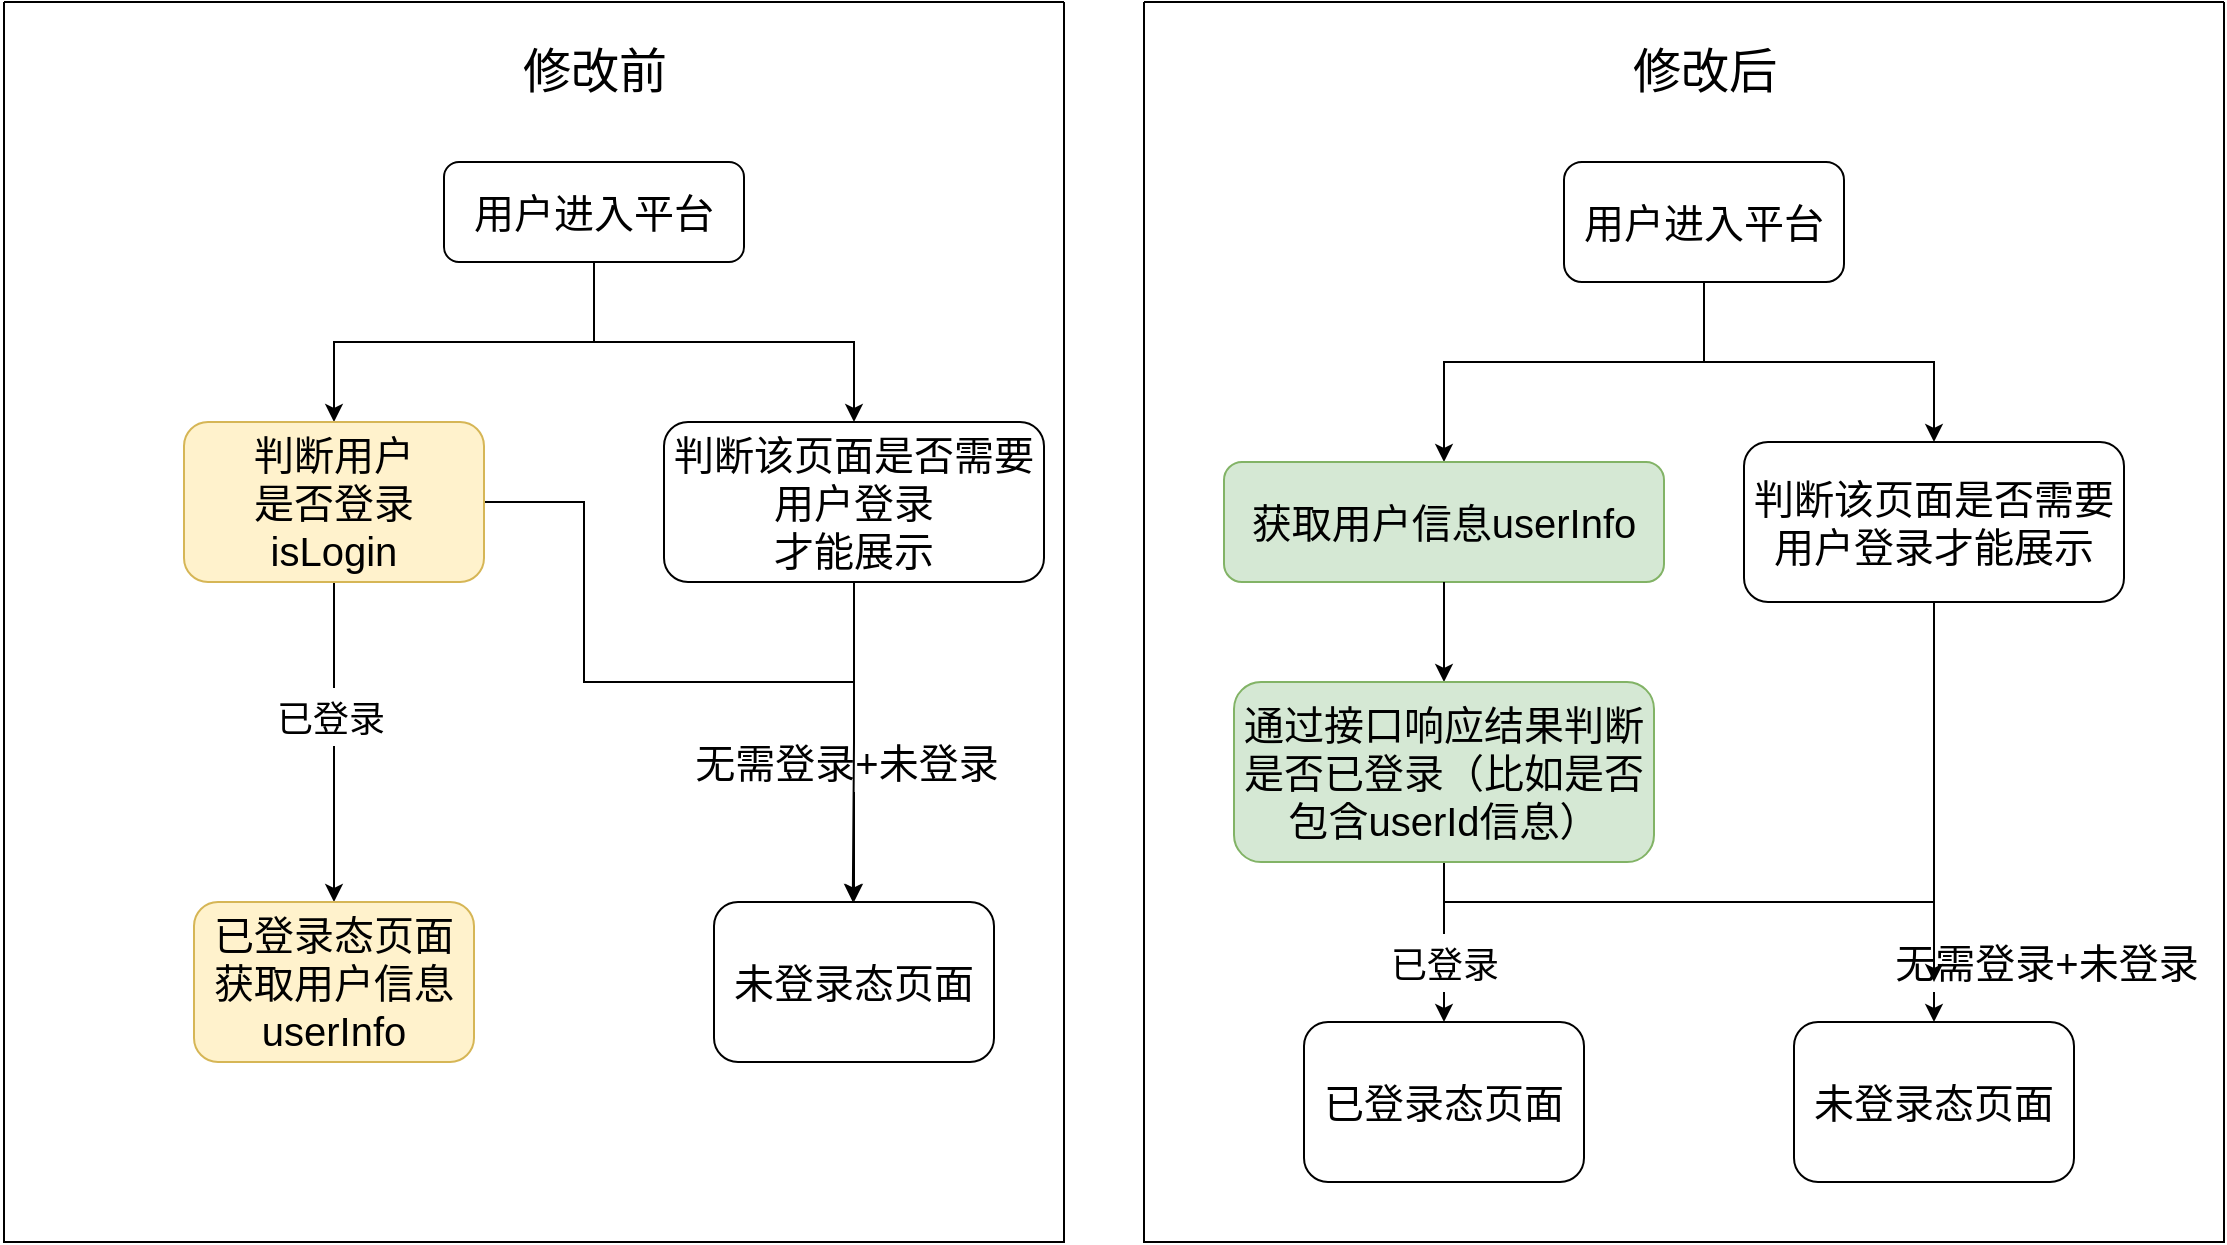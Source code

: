 <mxfile version="16.5.3" type="github">
  <diagram id="prtHgNgQTEPvFCAcTncT" name="Page-1">
    <mxGraphModel dx="3021" dy="1222" grid="1" gridSize="10" guides="1" tooltips="1" connect="1" arrows="1" fold="1" page="1" pageScale="1" pageWidth="827" pageHeight="1169" math="0" shadow="0">
      <root>
        <mxCell id="0" />
        <mxCell id="1" parent="0" />
        <mxCell id="dNxyNK7c78bLwvsdeMH5-11" value="" style="swimlane;html=1;startSize=0;horizontal=1;containerType=tree;glass=0;" parent="1" vertex="1">
          <mxGeometry y="300" width="540" height="620" as="geometry">
            <mxRectangle x="40" y="80" width="50" height="40" as="alternateBounds" />
          </mxGeometry>
        </mxCell>
        <mxCell id="nvPhWu_-otd73POdSfEE-1" value="&lt;font style=&quot;font-size: 20px&quot;&gt;用户进入平台&lt;/font&gt;" style="rounded=1;whiteSpace=wrap;html=1;" vertex="1" parent="dNxyNK7c78bLwvsdeMH5-11">
          <mxGeometry x="210" y="80" width="140" height="60" as="geometry" />
        </mxCell>
        <mxCell id="nvPhWu_-otd73POdSfEE-19" value="&lt;font style=&quot;font-size: 24px&quot;&gt;修改后&lt;/font&gt;" style="text;html=1;align=center;verticalAlign=middle;resizable=0;points=[];autosize=1;strokeColor=none;fillColor=none;fontSize=16;" vertex="1" parent="dNxyNK7c78bLwvsdeMH5-11">
          <mxGeometry x="235" y="20" width="90" height="30" as="geometry" />
        </mxCell>
        <mxCell id="nvPhWu_-otd73POdSfEE-29" value="" style="edgeStyle=orthogonalEdgeStyle;rounded=0;orthogonalLoop=1;jettySize=auto;html=1;" edge="1" source="nvPhWu_-otd73POdSfEE-1" target="nvPhWu_-otd73POdSfEE-30" parent="dNxyNK7c78bLwvsdeMH5-11">
          <mxGeometry relative="1" as="geometry">
            <Array as="points">
              <mxPoint x="280" y="180" />
              <mxPoint x="150" y="180" />
            </Array>
          </mxGeometry>
        </mxCell>
        <mxCell id="nvPhWu_-otd73POdSfEE-46" style="edgeStyle=orthogonalEdgeStyle;rounded=0;orthogonalLoop=1;jettySize=auto;html=1;exitX=0.5;exitY=1;exitDx=0;exitDy=0;fontSize=20;entryX=0.5;entryY=0;entryDx=0;entryDy=0;" edge="1" parent="dNxyNK7c78bLwvsdeMH5-11" source="nvPhWu_-otd73POdSfEE-1" target="nvPhWu_-otd73POdSfEE-31">
          <mxGeometry relative="1" as="geometry">
            <Array as="points" />
          </mxGeometry>
        </mxCell>
        <mxCell id="nvPhWu_-otd73POdSfEE-30" value="&lt;span style=&quot;font-size: 20px&quot;&gt;获取用户信息userInfo&lt;/span&gt;" style="rounded=1;whiteSpace=wrap;html=1;fillColor=#d5e8d4;strokeColor=#82b366;" vertex="1" parent="dNxyNK7c78bLwvsdeMH5-11">
          <mxGeometry x="40" y="230" width="220" height="60" as="geometry" />
        </mxCell>
        <mxCell id="nvPhWu_-otd73POdSfEE-31" value="&lt;span style=&quot;font-size: 20px&quot;&gt;判断该页面是否需要用户登录才能展示&lt;/span&gt;" style="rounded=1;whiteSpace=wrap;html=1;" vertex="1" parent="dNxyNK7c78bLwvsdeMH5-11">
          <mxGeometry x="300" y="220" width="190" height="80" as="geometry" />
        </mxCell>
        <mxCell id="nvPhWu_-otd73POdSfEE-33" value="" style="edgeStyle=orthogonalEdgeStyle;rounded=0;orthogonalLoop=1;jettySize=auto;html=1;" edge="1" target="nvPhWu_-otd73POdSfEE-34" source="nvPhWu_-otd73POdSfEE-30" parent="dNxyNK7c78bLwvsdeMH5-11">
          <mxGeometry relative="1" as="geometry">
            <mxPoint x="220" y="450.0" as="sourcePoint" />
          </mxGeometry>
        </mxCell>
        <mxCell id="nvPhWu_-otd73POdSfEE-43" style="edgeStyle=orthogonalEdgeStyle;rounded=0;orthogonalLoop=1;jettySize=auto;html=1;exitX=0.5;exitY=1;exitDx=0;exitDy=0;entryX=0.5;entryY=0;entryDx=0;entryDy=0;fontSize=20;" edge="1" parent="dNxyNK7c78bLwvsdeMH5-11" source="nvPhWu_-otd73POdSfEE-34" target="nvPhWu_-otd73POdSfEE-39">
          <mxGeometry relative="1" as="geometry">
            <Array as="points">
              <mxPoint x="150" y="450" />
              <mxPoint x="395" y="450" />
            </Array>
          </mxGeometry>
        </mxCell>
        <mxCell id="nvPhWu_-otd73POdSfEE-45" style="edgeStyle=orthogonalEdgeStyle;rounded=0;orthogonalLoop=1;jettySize=auto;html=1;exitX=0.5;exitY=1;exitDx=0;exitDy=0;entryX=0.5;entryY=0;entryDx=0;entryDy=0;fontSize=20;" edge="1" parent="dNxyNK7c78bLwvsdeMH5-11" source="nvPhWu_-otd73POdSfEE-34" target="nvPhWu_-otd73POdSfEE-35">
          <mxGeometry relative="1" as="geometry" />
        </mxCell>
        <mxCell id="nvPhWu_-otd73POdSfEE-34" value="&lt;span style=&quot;font-size: 20px&quot;&gt;通过接口响应结果判断是否已登录（比如是否包含userId信息）&lt;/span&gt;" style="rounded=1;whiteSpace=wrap;html=1;fillColor=#d5e8d4;strokeColor=#82b366;" vertex="1" parent="dNxyNK7c78bLwvsdeMH5-11">
          <mxGeometry x="45" y="340" width="210" height="90" as="geometry" />
        </mxCell>
        <mxCell id="nvPhWu_-otd73POdSfEE-35" value="&lt;font style=&quot;font-size: 20px&quot;&gt;已登录态页面&lt;br&gt;&lt;/font&gt;" style="rounded=1;whiteSpace=wrap;html=1;" vertex="1" parent="dNxyNK7c78bLwvsdeMH5-11">
          <mxGeometry x="80" y="510" width="140" height="80" as="geometry" />
        </mxCell>
        <mxCell id="nvPhWu_-otd73POdSfEE-39" value="&lt;font style=&quot;font-size: 20px&quot;&gt;未登录态页面&lt;/font&gt;" style="rounded=1;whiteSpace=wrap;html=1;" vertex="1" parent="dNxyNK7c78bLwvsdeMH5-11">
          <mxGeometry x="325" y="510" width="140" height="80" as="geometry" />
        </mxCell>
        <mxCell id="nvPhWu_-otd73POdSfEE-6" value="" style="swimlane;html=1;startSize=0;horizontal=1;containerType=tree;glass=0;" vertex="1" parent="1">
          <mxGeometry x="-570" y="300" width="530" height="620" as="geometry">
            <mxRectangle x="40" y="80" width="50" height="40" as="alternateBounds" />
          </mxGeometry>
        </mxCell>
        <mxCell id="nvPhWu_-otd73POdSfEE-20" style="edgeStyle=orthogonalEdgeStyle;rounded=0;orthogonalLoop=1;jettySize=auto;html=1;exitX=0.5;exitY=1;exitDx=0;exitDy=0;entryX=0.5;entryY=0;entryDx=0;entryDy=0;fontSize=24;" edge="1" parent="nvPhWu_-otd73POdSfEE-6" source="nvPhWu_-otd73POdSfEE-7" target="nvPhWu_-otd73POdSfEE-11">
          <mxGeometry relative="1" as="geometry" />
        </mxCell>
        <mxCell id="nvPhWu_-otd73POdSfEE-7" value="&lt;font style=&quot;font-size: 20px&quot;&gt;用户进入平台&lt;/font&gt;" style="rounded=1;whiteSpace=wrap;html=1;" vertex="1" parent="nvPhWu_-otd73POdSfEE-6">
          <mxGeometry x="220" y="80" width="150" height="50" as="geometry" />
        </mxCell>
        <mxCell id="nvPhWu_-otd73POdSfEE-8" value="" style="edgeStyle=orthogonalEdgeStyle;rounded=0;orthogonalLoop=1;jettySize=auto;html=1;" edge="1" parent="nvPhWu_-otd73POdSfEE-6" source="nvPhWu_-otd73POdSfEE-7" target="nvPhWu_-otd73POdSfEE-9">
          <mxGeometry relative="1" as="geometry" />
        </mxCell>
        <mxCell id="nvPhWu_-otd73POdSfEE-21" style="edgeStyle=orthogonalEdgeStyle;rounded=0;orthogonalLoop=1;jettySize=auto;html=1;exitX=0.5;exitY=1;exitDx=0;exitDy=0;fontSize=24;" edge="1" parent="nvPhWu_-otd73POdSfEE-6" source="nvPhWu_-otd73POdSfEE-9" target="nvPhWu_-otd73POdSfEE-13">
          <mxGeometry relative="1" as="geometry" />
        </mxCell>
        <mxCell id="nvPhWu_-otd73POdSfEE-23" style="edgeStyle=orthogonalEdgeStyle;rounded=0;orthogonalLoop=1;jettySize=auto;html=1;exitX=1;exitY=0.5;exitDx=0;exitDy=0;fontSize=24;" edge="1" parent="nvPhWu_-otd73POdSfEE-6" source="nvPhWu_-otd73POdSfEE-9" target="nvPhWu_-otd73POdSfEE-14">
          <mxGeometry relative="1" as="geometry">
            <Array as="points">
              <mxPoint x="290" y="250" />
              <mxPoint x="290" y="340" />
              <mxPoint x="425" y="340" />
            </Array>
          </mxGeometry>
        </mxCell>
        <mxCell id="nvPhWu_-otd73POdSfEE-9" value="&lt;span style=&quot;font-size: 20px&quot;&gt;判断用户&lt;br&gt;是否登录 isLogin&lt;/span&gt;" style="rounded=1;whiteSpace=wrap;html=1;fillColor=#fff2cc;strokeColor=#d6b656;" vertex="1" parent="nvPhWu_-otd73POdSfEE-6">
          <mxGeometry x="90" y="210" width="150" height="80" as="geometry" />
        </mxCell>
        <mxCell id="nvPhWu_-otd73POdSfEE-10" value="" style="edgeStyle=orthogonalEdgeStyle;rounded=0;orthogonalLoop=1;jettySize=auto;html=1;strokeColor=none;" edge="1" parent="nvPhWu_-otd73POdSfEE-6" source="nvPhWu_-otd73POdSfEE-9" target="nvPhWu_-otd73POdSfEE-11">
          <mxGeometry relative="1" as="geometry">
            <mxPoint x="-500" y="430.0" as="sourcePoint" />
            <Array as="points">
              <mxPoint x="165" y="320" />
              <mxPoint x="350" y="320" />
            </Array>
          </mxGeometry>
        </mxCell>
        <mxCell id="nvPhWu_-otd73POdSfEE-11" value="&lt;span style=&quot;font-size: 20px&quot;&gt;判断该页面是否需要用户登录&lt;br&gt;才能展示&lt;/span&gt;" style="rounded=1;whiteSpace=wrap;html=1;" vertex="1" parent="nvPhWu_-otd73POdSfEE-6">
          <mxGeometry x="330" y="210" width="190" height="80" as="geometry" />
        </mxCell>
        <mxCell id="nvPhWu_-otd73POdSfEE-12" value="" style="edgeStyle=orthogonalEdgeStyle;rounded=0;orthogonalLoop=1;jettySize=auto;html=1;strokeColor=none;" edge="1" target="nvPhWu_-otd73POdSfEE-13" source="nvPhWu_-otd73POdSfEE-11" parent="nvPhWu_-otd73POdSfEE-6">
          <mxGeometry relative="1" as="geometry">
            <mxPoint x="-490" y="570.0" as="sourcePoint" />
            <Array as="points">
              <mxPoint x="350" y="360" />
              <mxPoint x="150" y="360" />
            </Array>
          </mxGeometry>
        </mxCell>
        <mxCell id="nvPhWu_-otd73POdSfEE-22" value="&lt;font style=&quot;font-size: 18px&quot;&gt;已登录&lt;/font&gt;" style="edgeLabel;html=1;align=center;verticalAlign=middle;resizable=0;points=[];fontSize=24;" vertex="1" connectable="0" parent="nvPhWu_-otd73POdSfEE-12">
          <mxGeometry x="0.429" y="-3" relative="1" as="geometry">
            <mxPoint as="offset" />
          </mxGeometry>
        </mxCell>
        <mxCell id="nvPhWu_-otd73POdSfEE-26" value="&lt;font style=&quot;font-size: 20px&quot;&gt;无需登录+未登录&lt;/font&gt;" style="edgeLabel;html=1;align=center;verticalAlign=middle;resizable=0;points=[];fontSize=24;" vertex="1" connectable="0" parent="nvPhWu_-otd73POdSfEE-12">
          <mxGeometry x="-0.611" y="5" relative="1" as="geometry">
            <mxPoint x="71" y="15" as="offset" />
          </mxGeometry>
        </mxCell>
        <mxCell id="nvPhWu_-otd73POdSfEE-42" value="&lt;font style=&quot;font-size: 20px&quot;&gt;无需登录+未登录&lt;/font&gt;" style="edgeLabel;html=1;align=center;verticalAlign=middle;resizable=0;points=[];fontSize=24;" vertex="1" connectable="0" parent="nvPhWu_-otd73POdSfEE-12">
          <mxGeometry x="-0.611" y="5" relative="1" as="geometry">
            <mxPoint x="671" y="115" as="offset" />
          </mxGeometry>
        </mxCell>
        <mxCell id="nvPhWu_-otd73POdSfEE-47" value="&lt;font style=&quot;font-size: 18px&quot;&gt;已登录&lt;/font&gt;" style="edgeLabel;html=1;align=center;verticalAlign=middle;resizable=0;points=[];fontSize=24;" vertex="1" connectable="0" parent="nvPhWu_-otd73POdSfEE-12">
          <mxGeometry x="0.429" y="-3" relative="1" as="geometry">
            <mxPoint x="557" y="123" as="offset" />
          </mxGeometry>
        </mxCell>
        <mxCell id="nvPhWu_-otd73POdSfEE-13" value="&lt;font style=&quot;font-size: 20px&quot;&gt;已登录态页面&lt;br&gt;获取用户信息 userInfo&lt;br&gt;&lt;/font&gt;" style="rounded=1;whiteSpace=wrap;html=1;fillColor=#fff2cc;strokeColor=#d6b656;" vertex="1" parent="nvPhWu_-otd73POdSfEE-6">
          <mxGeometry x="95" y="450" width="140" height="80" as="geometry" />
        </mxCell>
        <mxCell id="nvPhWu_-otd73POdSfEE-14" value="&lt;font style=&quot;font-size: 20px&quot;&gt;未登录态页面&lt;/font&gt;" style="rounded=1;whiteSpace=wrap;html=1;" vertex="1" parent="nvPhWu_-otd73POdSfEE-6">
          <mxGeometry x="355" y="450" width="140" height="80" as="geometry" />
        </mxCell>
        <mxCell id="nvPhWu_-otd73POdSfEE-15" value="" style="edgeStyle=orthogonalEdgeStyle;rounded=0;orthogonalLoop=1;jettySize=auto;html=1;strokeColor=none;" edge="1" parent="nvPhWu_-otd73POdSfEE-6" source="nvPhWu_-otd73POdSfEE-11" target="nvPhWu_-otd73POdSfEE-14">
          <mxGeometry relative="1" as="geometry">
            <mxPoint x="150" y="410.0" as="sourcePoint" />
            <mxPoint x="150" y="450.0" as="targetPoint" />
          </mxGeometry>
        </mxCell>
        <mxCell id="nvPhWu_-otd73POdSfEE-18" value="&lt;font style=&quot;font-size: 24px&quot;&gt;修改前&lt;/font&gt;" style="text;html=1;align=center;verticalAlign=middle;resizable=0;points=[];autosize=1;strokeColor=none;fillColor=none;fontSize=16;" vertex="1" parent="nvPhWu_-otd73POdSfEE-6">
          <mxGeometry x="250" y="20" width="90" height="30" as="geometry" />
        </mxCell>
        <mxCell id="nvPhWu_-otd73POdSfEE-32" value="" style="edgeStyle=orthogonalEdgeStyle;rounded=0;orthogonalLoop=1;jettySize=auto;html=1;strokeColor=none;" edge="1" parent="1" source="nvPhWu_-otd73POdSfEE-9" target="nvPhWu_-otd73POdSfEE-31">
          <mxGeometry relative="1" as="geometry">
            <mxPoint x="-565" y="580.0" as="sourcePoint" />
            <mxPoint x="-379.923" y="580.0" as="targetPoint" />
            <Array as="points">
              <mxPoint x="-565" y="610" />
              <mxPoint x="-380" y="610" />
              <mxPoint x="-380" y="520" />
            </Array>
          </mxGeometry>
        </mxCell>
        <mxCell id="nvPhWu_-otd73POdSfEE-40" value="" style="edgeStyle=orthogonalEdgeStyle;rounded=0;orthogonalLoop=1;jettySize=auto;html=1;strokeColor=none;" edge="1" parent="1" source="nvPhWu_-otd73POdSfEE-11" target="nvPhWu_-otd73POdSfEE-39">
          <mxGeometry relative="1" as="geometry">
            <mxPoint x="-305" y="580.0" as="sourcePoint" />
            <mxPoint x="-305" y="740.0" as="targetPoint" />
          </mxGeometry>
        </mxCell>
        <mxCell id="nvPhWu_-otd73POdSfEE-44" style="edgeStyle=orthogonalEdgeStyle;rounded=0;orthogonalLoop=1;jettySize=auto;html=1;exitX=0.5;exitY=1;exitDx=0;exitDy=0;fontSize=20;" edge="1" parent="1" source="nvPhWu_-otd73POdSfEE-31">
          <mxGeometry relative="1" as="geometry">
            <mxPoint x="395" y="790" as="targetPoint" />
          </mxGeometry>
        </mxCell>
        <mxCell id="nvPhWu_-otd73POdSfEE-48" style="edgeStyle=orthogonalEdgeStyle;rounded=0;orthogonalLoop=1;jettySize=auto;html=1;exitX=0.5;exitY=1;exitDx=0;exitDy=0;fontSize=20;" edge="1" parent="1" source="nvPhWu_-otd73POdSfEE-11">
          <mxGeometry relative="1" as="geometry">
            <mxPoint x="-145.615" y="750.0" as="targetPoint" />
          </mxGeometry>
        </mxCell>
      </root>
    </mxGraphModel>
  </diagram>
</mxfile>
